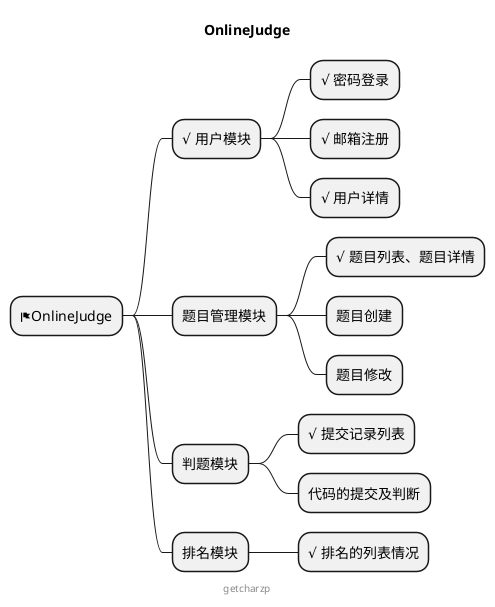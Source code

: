 @startmindmap

title OnlineJudge

* <&flag>OnlineJudge
** √ 用户模块
*** √ 密码登录
*** √ 邮箱注册
*** √ 用户详情
** 题目管理模块
*** √ 题目列表、题目详情
*** 题目创建
*** 题目修改
** 判题模块
*** √ 提交记录列表
*** 代码的提交及判断
** 排名模块
*** √ 排名的列表情况

center footer getcharzp

@endmindmap
